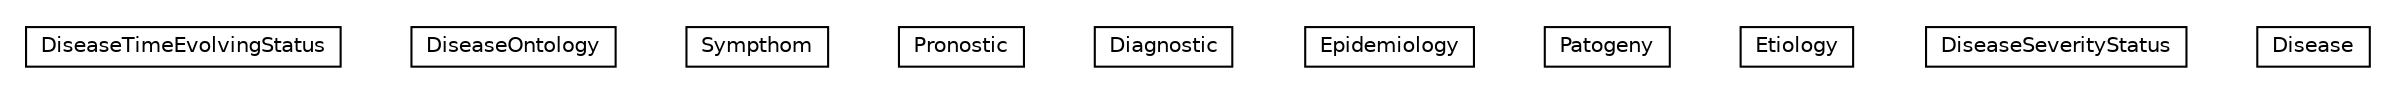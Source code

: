 #!/usr/local/bin/dot
#
# Class diagram 
# Generated by UMLGraph version R5_6-24-gf6e263 (http://www.umlgraph.org/)
#

digraph G {
	edge [fontname="Helvetica",fontsize=10,labelfontname="Helvetica",labelfontsize=10];
	node [fontname="Helvetica",fontsize=10,shape=plaintext];
	nodesep=0.25;
	ranksep=0.5;
	// org.universAAL.ontology.disease.owl.DiseaseTimeEvolvingStatus
	c420845 [label=<<table title="org.universAAL.ontology.disease.owl.DiseaseTimeEvolvingStatus" border="0" cellborder="1" cellspacing="0" cellpadding="2" port="p" href="./DiseaseTimeEvolvingStatus.html">
		<tr><td><table border="0" cellspacing="0" cellpadding="1">
<tr><td align="center" balign="center"> DiseaseTimeEvolvingStatus </td></tr>
		</table></td></tr>
		</table>>, URL="./DiseaseTimeEvolvingStatus.html", fontname="Helvetica", fontcolor="black", fontsize=10.0];
	// org.universAAL.ontology.disease.owl.DiseaseOntology
	c420846 [label=<<table title="org.universAAL.ontology.disease.owl.DiseaseOntology" border="0" cellborder="1" cellspacing="0" cellpadding="2" port="p" href="./DiseaseOntology.html">
		<tr><td><table border="0" cellspacing="0" cellpadding="1">
<tr><td align="center" balign="center"> DiseaseOntology </td></tr>
		</table></td></tr>
		</table>>, URL="./DiseaseOntology.html", fontname="Helvetica", fontcolor="black", fontsize=10.0];
	// org.universAAL.ontology.disease.owl.Sympthom
	c420847 [label=<<table title="org.universAAL.ontology.disease.owl.Sympthom" border="0" cellborder="1" cellspacing="0" cellpadding="2" port="p" href="./Sympthom.html">
		<tr><td><table border="0" cellspacing="0" cellpadding="1">
<tr><td align="center" balign="center"> Sympthom </td></tr>
		</table></td></tr>
		</table>>, URL="./Sympthom.html", fontname="Helvetica", fontcolor="black", fontsize=10.0];
	// org.universAAL.ontology.disease.owl.Pronostic
	c420848 [label=<<table title="org.universAAL.ontology.disease.owl.Pronostic" border="0" cellborder="1" cellspacing="0" cellpadding="2" port="p" href="./Pronostic.html">
		<tr><td><table border="0" cellspacing="0" cellpadding="1">
<tr><td align="center" balign="center"> Pronostic </td></tr>
		</table></td></tr>
		</table>>, URL="./Pronostic.html", fontname="Helvetica", fontcolor="black", fontsize=10.0];
	// org.universAAL.ontology.disease.owl.Diagnostic
	c420849 [label=<<table title="org.universAAL.ontology.disease.owl.Diagnostic" border="0" cellborder="1" cellspacing="0" cellpadding="2" port="p" href="./Diagnostic.html">
		<tr><td><table border="0" cellspacing="0" cellpadding="1">
<tr><td align="center" balign="center"> Diagnostic </td></tr>
		</table></td></tr>
		</table>>, URL="./Diagnostic.html", fontname="Helvetica", fontcolor="black", fontsize=10.0];
	// org.universAAL.ontology.disease.owl.Epidemiology
	c420850 [label=<<table title="org.universAAL.ontology.disease.owl.Epidemiology" border="0" cellborder="1" cellspacing="0" cellpadding="2" port="p" href="./Epidemiology.html">
		<tr><td><table border="0" cellspacing="0" cellpadding="1">
<tr><td align="center" balign="center"> Epidemiology </td></tr>
		</table></td></tr>
		</table>>, URL="./Epidemiology.html", fontname="Helvetica", fontcolor="black", fontsize=10.0];
	// org.universAAL.ontology.disease.owl.Patogeny
	c420851 [label=<<table title="org.universAAL.ontology.disease.owl.Patogeny" border="0" cellborder="1" cellspacing="0" cellpadding="2" port="p" href="./Patogeny.html">
		<tr><td><table border="0" cellspacing="0" cellpadding="1">
<tr><td align="center" balign="center"> Patogeny </td></tr>
		</table></td></tr>
		</table>>, URL="./Patogeny.html", fontname="Helvetica", fontcolor="black", fontsize=10.0];
	// org.universAAL.ontology.disease.owl.Etiology
	c420852 [label=<<table title="org.universAAL.ontology.disease.owl.Etiology" border="0" cellborder="1" cellspacing="0" cellpadding="2" port="p" href="./Etiology.html">
		<tr><td><table border="0" cellspacing="0" cellpadding="1">
<tr><td align="center" balign="center"> Etiology </td></tr>
		</table></td></tr>
		</table>>, URL="./Etiology.html", fontname="Helvetica", fontcolor="black", fontsize=10.0];
	// org.universAAL.ontology.disease.owl.DiseaseSeverityStatus
	c420853 [label=<<table title="org.universAAL.ontology.disease.owl.DiseaseSeverityStatus" border="0" cellborder="1" cellspacing="0" cellpadding="2" port="p" href="./DiseaseSeverityStatus.html">
		<tr><td><table border="0" cellspacing="0" cellpadding="1">
<tr><td align="center" balign="center"> DiseaseSeverityStatus </td></tr>
		</table></td></tr>
		</table>>, URL="./DiseaseSeverityStatus.html", fontname="Helvetica", fontcolor="black", fontsize=10.0];
	// org.universAAL.ontology.disease.owl.Disease
	c420854 [label=<<table title="org.universAAL.ontology.disease.owl.Disease" border="0" cellborder="1" cellspacing="0" cellpadding="2" port="p" href="./Disease.html">
		<tr><td><table border="0" cellspacing="0" cellpadding="1">
<tr><td align="center" balign="center"> Disease </td></tr>
		</table></td></tr>
		</table>>, URL="./Disease.html", fontname="Helvetica", fontcolor="black", fontsize=10.0];
}

